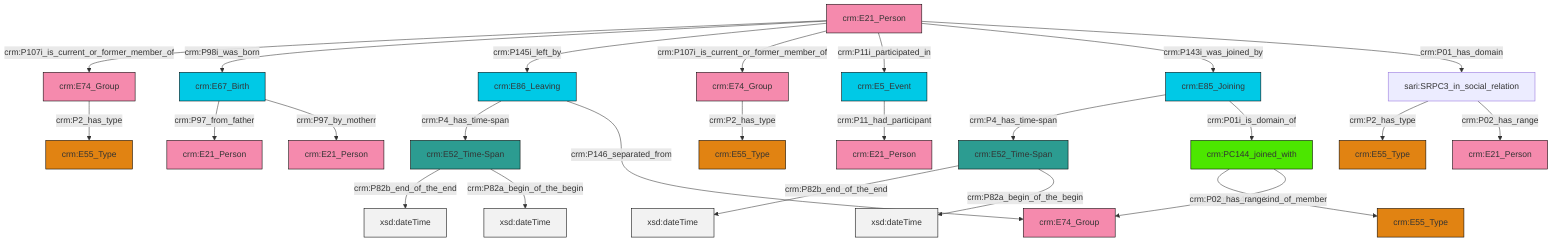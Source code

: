 graph TD
classDef Literal fill:#f2f2f2,stroke:#000000;
classDef CRM_Entity fill:#FFFFFF,stroke:#000000;
classDef Temporal_Entity fill:#00C9E6, stroke:#000000;
classDef Type fill:#E18312, stroke:#000000;
classDef Time-Span fill:#2C9C91, stroke:#000000;
classDef Appellation fill:#FFEB7F, stroke:#000000;
classDef Place fill:#008836, stroke:#000000;
classDef Persistent_Item fill:#B266B2, stroke:#000000;
classDef Conceptual_Object fill:#FFD700, stroke:#000000;
classDef Physical_Thing fill:#D2B48C, stroke:#000000;
classDef Actor fill:#f58aad, stroke:#000000;
classDef PC_Classes fill:#4ce600, stroke:#000000;
classDef Multi fill:#cccccc,stroke:#000000;

2["crm:PC144_joined_with"]:::PC_Classes -->|crm:P144_1_kind_of_member| 3["crm:E55_Type"]:::Type
4["crm:E52_Time-Span"]:::Time-Span -->|crm:P82b_end_of_the_end| 5[xsd:dateTime]:::Literal
8["crm:E67_Birth"]:::Temporal_Entity -->|crm:P97_from_father| 10["crm:E21_Person"]:::Actor
4["crm:E52_Time-Span"]:::Time-Span -->|crm:P82a_begin_of_the_begin| 11[xsd:dateTime]:::Literal
2["crm:PC144_joined_with"]:::PC_Classes -->|crm:P02_has_range| 12["crm:E74_Group"]:::Actor
0["crm:E21_Person"]:::Actor -->|crm:P107i_is_current_or_former_member_of| 16["crm:E74_Group"]:::Actor
0["crm:E21_Person"]:::Actor -->|crm:P98i_was_born| 8["crm:E67_Birth"]:::Temporal_Entity
21["crm:E86_Leaving"]:::Temporal_Entity -->|crm:P4_has_time-span| 22["crm:E52_Time-Span"]:::Time-Span
6["sari:SRPC3_in_social_relation"]:::Default -->|crm:P2_has_type| 17["crm:E55_Type"]:::Type
0["crm:E21_Person"]:::Actor -->|crm:P145i_left_by| 21["crm:E86_Leaving"]:::Temporal_Entity
22["crm:E52_Time-Span"]:::Time-Span -->|crm:P82b_end_of_the_end| 28[xsd:dateTime]:::Literal
8["crm:E67_Birth"]:::Temporal_Entity -->|crm:P97_by_motherr| 24["crm:E21_Person"]:::Actor
26["crm:E74_Group"]:::Actor -->|crm:P2_has_type| 29["crm:E55_Type"]:::Type
30["crm:E85_Joining"]:::Temporal_Entity -->|crm:P4_has_time-span| 4["crm:E52_Time-Span"]:::Time-Span
0["crm:E21_Person"]:::Actor -->|crm:P107i_is_current_or_former_member_of| 26["crm:E74_Group"]:::Actor
30["crm:E85_Joining"]:::Temporal_Entity -->|crm:P01i_is_domain_of| 2["crm:PC144_joined_with"]:::PC_Classes
0["crm:E21_Person"]:::Actor -->|crm:P11i_participated_in| 36["crm:E5_Event"]:::Temporal_Entity
6["sari:SRPC3_in_social_relation"]:::Default -->|crm:P02_has_range| 31["crm:E21_Person"]:::Actor
36["crm:E5_Event"]:::Temporal_Entity -->|crm:P11_had_participant| 38["crm:E21_Person"]:::Actor
16["crm:E74_Group"]:::Actor -->|crm:P2_has_type| 14["crm:E55_Type"]:::Type
21["crm:E86_Leaving"]:::Temporal_Entity -->|crm:P146_separated_from| 12["crm:E74_Group"]:::Actor
22["crm:E52_Time-Span"]:::Time-Span -->|crm:P82a_begin_of_the_begin| 42[xsd:dateTime]:::Literal
0["crm:E21_Person"]:::Actor -->|crm:P143i_was_joined_by| 30["crm:E85_Joining"]:::Temporal_Entity
0["crm:E21_Person"]:::Actor -->|crm:P01_has_domain| 6["sari:SRPC3_in_social_relation"]:::Default